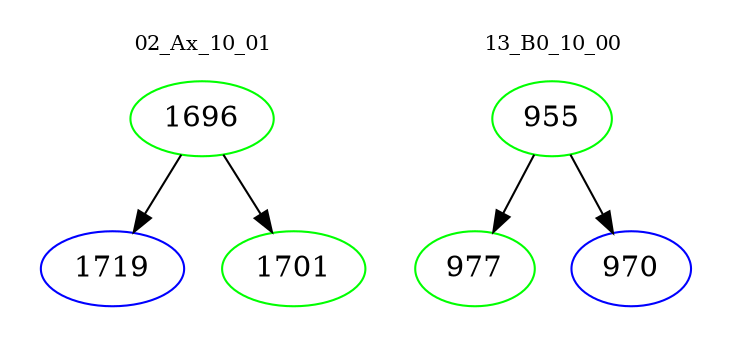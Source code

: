 digraph{
subgraph cluster_0 {
color = white
label = "02_Ax_10_01";
fontsize=10;
T0_1696 [label="1696", color="green"]
T0_1696 -> T0_1719 [color="black"]
T0_1719 [label="1719", color="blue"]
T0_1696 -> T0_1701 [color="black"]
T0_1701 [label="1701", color="green"]
}
subgraph cluster_1 {
color = white
label = "13_B0_10_00";
fontsize=10;
T1_955 [label="955", color="green"]
T1_955 -> T1_977 [color="black"]
T1_977 [label="977", color="green"]
T1_955 -> T1_970 [color="black"]
T1_970 [label="970", color="blue"]
}
}
